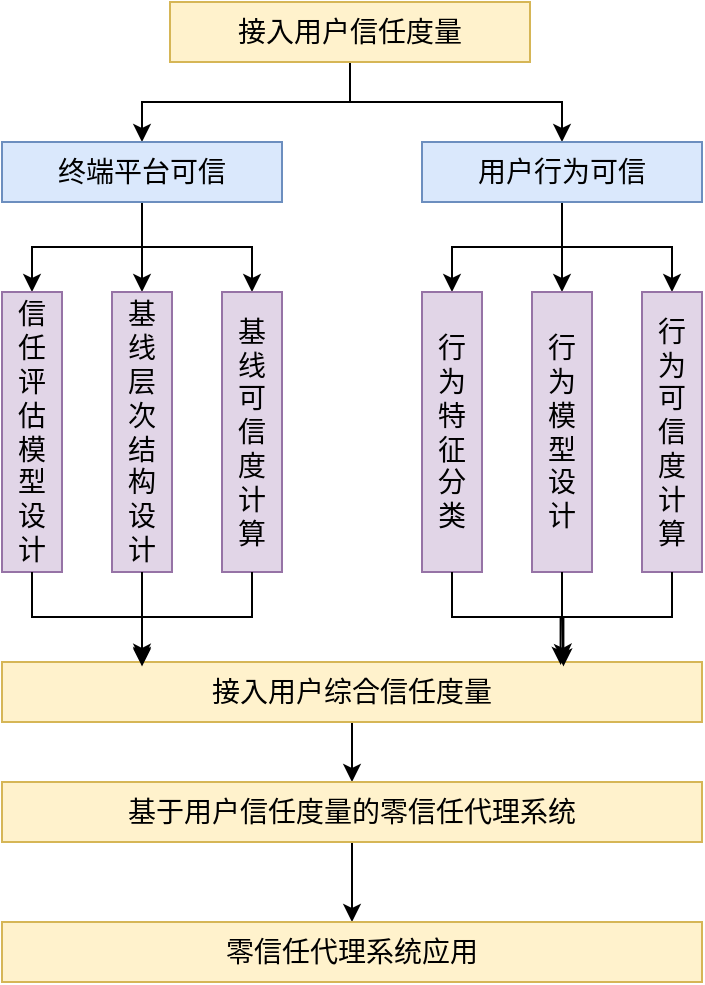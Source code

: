 <mxfile version="24.2.2" type="github">
  <diagram name="第 1 页" id="9mEF9So6AAIxKTvXvUER">
    <mxGraphModel dx="1136" dy="578" grid="1" gridSize="10" guides="1" tooltips="1" connect="1" arrows="1" fold="1" page="1" pageScale="1" pageWidth="827" pageHeight="1169" math="0" shadow="0">
      <root>
        <mxCell id="0" />
        <mxCell id="1" parent="0" />
        <mxCell id="kLoKrJ7U3oXqVgfcMBU9-14" style="edgeStyle=orthogonalEdgeStyle;rounded=0;orthogonalLoop=1;jettySize=auto;html=1;entryX=0.5;entryY=0;entryDx=0;entryDy=0;fontSize=14;" edge="1" parent="1" source="kLoKrJ7U3oXqVgfcMBU9-1" target="kLoKrJ7U3oXqVgfcMBU9-3">
          <mxGeometry relative="1" as="geometry" />
        </mxCell>
        <mxCell id="kLoKrJ7U3oXqVgfcMBU9-15" style="edgeStyle=orthogonalEdgeStyle;rounded=0;orthogonalLoop=1;jettySize=auto;html=1;fontSize=14;" edge="1" parent="1" source="kLoKrJ7U3oXqVgfcMBU9-1" target="kLoKrJ7U3oXqVgfcMBU9-4">
          <mxGeometry relative="1" as="geometry" />
        </mxCell>
        <mxCell id="kLoKrJ7U3oXqVgfcMBU9-1" value="接入用户信任度量" style="rounded=0;whiteSpace=wrap;html=1;fillColor=#fff2cc;strokeColor=#d6b656;fontSize=14;" vertex="1" parent="1">
          <mxGeometry x="324" y="300" width="180" height="30" as="geometry" />
        </mxCell>
        <mxCell id="kLoKrJ7U3oXqVgfcMBU9-16" style="edgeStyle=orthogonalEdgeStyle;rounded=0;orthogonalLoop=1;jettySize=auto;html=1;fontSize=14;" edge="1" parent="1" source="kLoKrJ7U3oXqVgfcMBU9-3" target="kLoKrJ7U3oXqVgfcMBU9-6">
          <mxGeometry relative="1" as="geometry" />
        </mxCell>
        <mxCell id="kLoKrJ7U3oXqVgfcMBU9-17" style="edgeStyle=orthogonalEdgeStyle;rounded=0;orthogonalLoop=1;jettySize=auto;html=1;entryX=0;entryY=0.5;entryDx=0;entryDy=0;fontSize=14;" edge="1" parent="1" source="kLoKrJ7U3oXqVgfcMBU9-3" target="kLoKrJ7U3oXqVgfcMBU9-5">
          <mxGeometry relative="1" as="geometry" />
        </mxCell>
        <mxCell id="kLoKrJ7U3oXqVgfcMBU9-18" style="edgeStyle=orthogonalEdgeStyle;rounded=0;orthogonalLoop=1;jettySize=auto;html=1;fontSize=14;" edge="1" parent="1" source="kLoKrJ7U3oXqVgfcMBU9-3" target="kLoKrJ7U3oXqVgfcMBU9-7">
          <mxGeometry relative="1" as="geometry" />
        </mxCell>
        <mxCell id="kLoKrJ7U3oXqVgfcMBU9-3" value="终端平台可信" style="rounded=0;whiteSpace=wrap;html=1;fillColor=#dae8fc;strokeColor=#6c8ebf;fontSize=14;" vertex="1" parent="1">
          <mxGeometry x="240" y="370" width="140" height="30" as="geometry" />
        </mxCell>
        <mxCell id="kLoKrJ7U3oXqVgfcMBU9-19" style="edgeStyle=orthogonalEdgeStyle;rounded=0;orthogonalLoop=1;jettySize=auto;html=1;entryX=0;entryY=0.5;entryDx=0;entryDy=0;fontSize=14;" edge="1" parent="1" source="kLoKrJ7U3oXqVgfcMBU9-4" target="kLoKrJ7U3oXqVgfcMBU9-8">
          <mxGeometry relative="1" as="geometry" />
        </mxCell>
        <mxCell id="kLoKrJ7U3oXqVgfcMBU9-20" style="edgeStyle=orthogonalEdgeStyle;rounded=0;orthogonalLoop=1;jettySize=auto;html=1;fontSize=14;" edge="1" parent="1" source="kLoKrJ7U3oXqVgfcMBU9-4" target="kLoKrJ7U3oXqVgfcMBU9-9">
          <mxGeometry relative="1" as="geometry" />
        </mxCell>
        <mxCell id="kLoKrJ7U3oXqVgfcMBU9-21" style="edgeStyle=orthogonalEdgeStyle;rounded=0;orthogonalLoop=1;jettySize=auto;html=1;entryX=0;entryY=0.5;entryDx=0;entryDy=0;fontSize=14;" edge="1" parent="1" source="kLoKrJ7U3oXqVgfcMBU9-4" target="kLoKrJ7U3oXqVgfcMBU9-10">
          <mxGeometry relative="1" as="geometry" />
        </mxCell>
        <mxCell id="kLoKrJ7U3oXqVgfcMBU9-4" value="用户行为可信" style="rounded=0;whiteSpace=wrap;html=1;fillColor=#dae8fc;strokeColor=#6c8ebf;fontSize=14;" vertex="1" parent="1">
          <mxGeometry x="450" y="370" width="140" height="30" as="geometry" />
        </mxCell>
        <mxCell id="kLoKrJ7U3oXqVgfcMBU9-5" value="&lt;div style=&quot;font-size: 14px;&quot;&gt;基&lt;/div&gt;&lt;div style=&quot;font-size: 14px;&quot;&gt;线&lt;/div&gt;&lt;div style=&quot;font-size: 14px;&quot;&gt;层&lt;/div&gt;&lt;div style=&quot;font-size: 14px;&quot;&gt;次&lt;/div&gt;&lt;div style=&quot;font-size: 14px;&quot;&gt;结&lt;/div&gt;&lt;div style=&quot;font-size: 14px;&quot;&gt;构&lt;/div&gt;&lt;div style=&quot;font-size: 14px;&quot;&gt;设&lt;/div&gt;&lt;div style=&quot;font-size: 14px;&quot;&gt;计&lt;/div&gt;" style="rounded=0;whiteSpace=wrap;html=1;direction=south;fillColor=#e1d5e7;strokeColor=#9673a6;fontSize=14;" vertex="1" parent="1">
          <mxGeometry x="295" y="445" width="30" height="140" as="geometry" />
        </mxCell>
        <mxCell id="kLoKrJ7U3oXqVgfcMBU9-6" value="&lt;div style=&quot;font-size: 14px;&quot;&gt;信&lt;/div&gt;&lt;div style=&quot;font-size: 14px;&quot;&gt;任&lt;/div&gt;&lt;div style=&quot;font-size: 14px;&quot;&gt;评&lt;/div&gt;&lt;div style=&quot;font-size: 14px;&quot;&gt;估&lt;/div&gt;&lt;div style=&quot;font-size: 14px;&quot;&gt;模&lt;/div&gt;&lt;div style=&quot;font-size: 14px;&quot;&gt;型&lt;/div&gt;&lt;div style=&quot;font-size: 14px;&quot;&gt;设&lt;/div&gt;&lt;div style=&quot;font-size: 14px;&quot;&gt;计&lt;/div&gt;" style="rounded=0;whiteSpace=wrap;html=1;direction=south;fillColor=#e1d5e7;strokeColor=#9673a6;fontSize=14;" vertex="1" parent="1">
          <mxGeometry x="240" y="445" width="30" height="140" as="geometry" />
        </mxCell>
        <mxCell id="kLoKrJ7U3oXqVgfcMBU9-7" value="基&lt;div style=&quot;font-size: 14px;&quot;&gt;线&lt;/div&gt;&lt;div style=&quot;font-size: 14px;&quot;&gt;可&lt;/div&gt;&lt;div style=&quot;font-size: 14px;&quot;&gt;信&lt;/div&gt;&lt;div style=&quot;font-size: 14px;&quot;&gt;度&lt;/div&gt;&lt;div style=&quot;font-size: 14px;&quot;&gt;计&lt;/div&gt;&lt;div style=&quot;font-size: 14px;&quot;&gt;算&lt;/div&gt;" style="rounded=0;whiteSpace=wrap;html=1;direction=south;fillColor=#e1d5e7;strokeColor=#9673a6;fontSize=14;" vertex="1" parent="1">
          <mxGeometry x="350" y="445" width="30" height="140" as="geometry" />
        </mxCell>
        <mxCell id="kLoKrJ7U3oXqVgfcMBU9-8" value="行&lt;div style=&quot;font-size: 14px;&quot;&gt;为&lt;/div&gt;&lt;div style=&quot;font-size: 14px;&quot;&gt;特&lt;/div&gt;&lt;div style=&quot;font-size: 14px;&quot;&gt;征&lt;/div&gt;&lt;div style=&quot;font-size: 14px;&quot;&gt;分&lt;/div&gt;&lt;div style=&quot;font-size: 14px;&quot;&gt;类&lt;/div&gt;" style="rounded=0;whiteSpace=wrap;html=1;direction=south;fillColor=#e1d5e7;strokeColor=#9673a6;fontSize=14;" vertex="1" parent="1">
          <mxGeometry x="450" y="445" width="30" height="140" as="geometry" />
        </mxCell>
        <mxCell id="kLoKrJ7U3oXqVgfcMBU9-9" value="行&lt;div style=&quot;font-size: 14px;&quot;&gt;为&lt;/div&gt;&lt;div style=&quot;font-size: 14px;&quot;&gt;模&lt;/div&gt;&lt;div style=&quot;font-size: 14px;&quot;&gt;型&lt;/div&gt;&lt;div style=&quot;font-size: 14px;&quot;&gt;设&lt;/div&gt;&lt;div style=&quot;font-size: 14px;&quot;&gt;计&lt;/div&gt;" style="rounded=0;whiteSpace=wrap;html=1;direction=south;fillColor=#e1d5e7;strokeColor=#9673a6;fontSize=14;" vertex="1" parent="1">
          <mxGeometry x="505" y="445" width="30" height="140" as="geometry" />
        </mxCell>
        <mxCell id="kLoKrJ7U3oXqVgfcMBU9-10" value="行&lt;div style=&quot;font-size: 14px;&quot;&gt;为&lt;/div&gt;&lt;div style=&quot;font-size: 14px;&quot;&gt;可&lt;/div&gt;&lt;div style=&quot;font-size: 14px;&quot;&gt;信&lt;/div&gt;&lt;div style=&quot;font-size: 14px;&quot;&gt;度&lt;/div&gt;&lt;div style=&quot;font-size: 14px;&quot;&gt;计&lt;/div&gt;&lt;div style=&quot;font-size: 14px;&quot;&gt;算&lt;/div&gt;" style="rounded=0;whiteSpace=wrap;html=1;direction=south;fillColor=#e1d5e7;strokeColor=#9673a6;fontSize=14;" vertex="1" parent="1">
          <mxGeometry x="560" y="445" width="30" height="140" as="geometry" />
        </mxCell>
        <mxCell id="kLoKrJ7U3oXqVgfcMBU9-41" style="edgeStyle=orthogonalEdgeStyle;rounded=0;orthogonalLoop=1;jettySize=auto;html=1;entryX=0.5;entryY=0;entryDx=0;entryDy=0;fontSize=14;" edge="1" parent="1" source="kLoKrJ7U3oXqVgfcMBU9-11" target="kLoKrJ7U3oXqVgfcMBU9-12">
          <mxGeometry relative="1" as="geometry" />
        </mxCell>
        <mxCell id="kLoKrJ7U3oXqVgfcMBU9-11" value="接入用户综合信任度量" style="rounded=0;whiteSpace=wrap;html=1;fillColor=#fff2cc;strokeColor=#d6b656;fontSize=14;" vertex="1" parent="1">
          <mxGeometry x="240" y="630" width="350" height="30" as="geometry" />
        </mxCell>
        <mxCell id="kLoKrJ7U3oXqVgfcMBU9-43" value="" style="edgeStyle=orthogonalEdgeStyle;rounded=0;orthogonalLoop=1;jettySize=auto;html=1;fontSize=14;" edge="1" parent="1" source="kLoKrJ7U3oXqVgfcMBU9-12" target="kLoKrJ7U3oXqVgfcMBU9-13">
          <mxGeometry relative="1" as="geometry" />
        </mxCell>
        <mxCell id="kLoKrJ7U3oXqVgfcMBU9-12" value="基于用户信任度量的零信任代理系统" style="rounded=0;whiteSpace=wrap;html=1;fillColor=#fff2cc;strokeColor=#d6b656;fontSize=14;" vertex="1" parent="1">
          <mxGeometry x="240" y="690" width="350" height="30" as="geometry" />
        </mxCell>
        <mxCell id="kLoKrJ7U3oXqVgfcMBU9-13" value="零信任代理系统应用" style="rounded=0;whiteSpace=wrap;html=1;fillColor=#fff2cc;strokeColor=#d6b656;fontSize=14;" vertex="1" parent="1">
          <mxGeometry x="240" y="760" width="350" height="30" as="geometry" />
        </mxCell>
        <mxCell id="kLoKrJ7U3oXqVgfcMBU9-27" style="edgeStyle=orthogonalEdgeStyle;rounded=0;orthogonalLoop=1;jettySize=auto;html=1;entryX=0.2;entryY=0.073;entryDx=0;entryDy=0;entryPerimeter=0;fontSize=14;" edge="1" parent="1" source="kLoKrJ7U3oXqVgfcMBU9-5" target="kLoKrJ7U3oXqVgfcMBU9-11">
          <mxGeometry relative="1" as="geometry" />
        </mxCell>
        <mxCell id="kLoKrJ7U3oXqVgfcMBU9-29" style="edgeStyle=orthogonalEdgeStyle;rounded=0;orthogonalLoop=1;jettySize=auto;html=1;entryX=0.2;entryY=0.048;entryDx=0;entryDy=0;entryPerimeter=0;fontSize=14;" edge="1" parent="1" source="kLoKrJ7U3oXqVgfcMBU9-6" target="kLoKrJ7U3oXqVgfcMBU9-11">
          <mxGeometry relative="1" as="geometry" />
        </mxCell>
        <mxCell id="kLoKrJ7U3oXqVgfcMBU9-31" style="edgeStyle=orthogonalEdgeStyle;rounded=0;orthogonalLoop=1;jettySize=auto;html=1;entryX=0.2;entryY=-0.003;entryDx=0;entryDy=0;entryPerimeter=0;fontSize=14;" edge="1" parent="1" source="kLoKrJ7U3oXqVgfcMBU9-7" target="kLoKrJ7U3oXqVgfcMBU9-11">
          <mxGeometry relative="1" as="geometry" />
        </mxCell>
        <mxCell id="kLoKrJ7U3oXqVgfcMBU9-32" style="edgeStyle=orthogonalEdgeStyle;rounded=0;orthogonalLoop=1;jettySize=auto;html=1;entryX=0.802;entryY=-0.003;entryDx=0;entryDy=0;entryPerimeter=0;fontSize=14;" edge="1" parent="1" source="kLoKrJ7U3oXqVgfcMBU9-9" target="kLoKrJ7U3oXqVgfcMBU9-11">
          <mxGeometry relative="1" as="geometry" />
        </mxCell>
        <mxCell id="kLoKrJ7U3oXqVgfcMBU9-33" style="edgeStyle=orthogonalEdgeStyle;rounded=0;orthogonalLoop=1;jettySize=auto;html=1;entryX=0.802;entryY=0.073;entryDx=0;entryDy=0;entryPerimeter=0;fontSize=14;" edge="1" parent="1" source="kLoKrJ7U3oXqVgfcMBU9-8" target="kLoKrJ7U3oXqVgfcMBU9-11">
          <mxGeometry relative="1" as="geometry" />
        </mxCell>
        <mxCell id="kLoKrJ7U3oXqVgfcMBU9-35" style="edgeStyle=orthogonalEdgeStyle;rounded=0;orthogonalLoop=1;jettySize=auto;html=1;entryX=0.798;entryY=0.048;entryDx=0;entryDy=0;entryPerimeter=0;fontSize=14;" edge="1" parent="1" source="kLoKrJ7U3oXqVgfcMBU9-10" target="kLoKrJ7U3oXqVgfcMBU9-11">
          <mxGeometry relative="1" as="geometry" />
        </mxCell>
      </root>
    </mxGraphModel>
  </diagram>
</mxfile>
